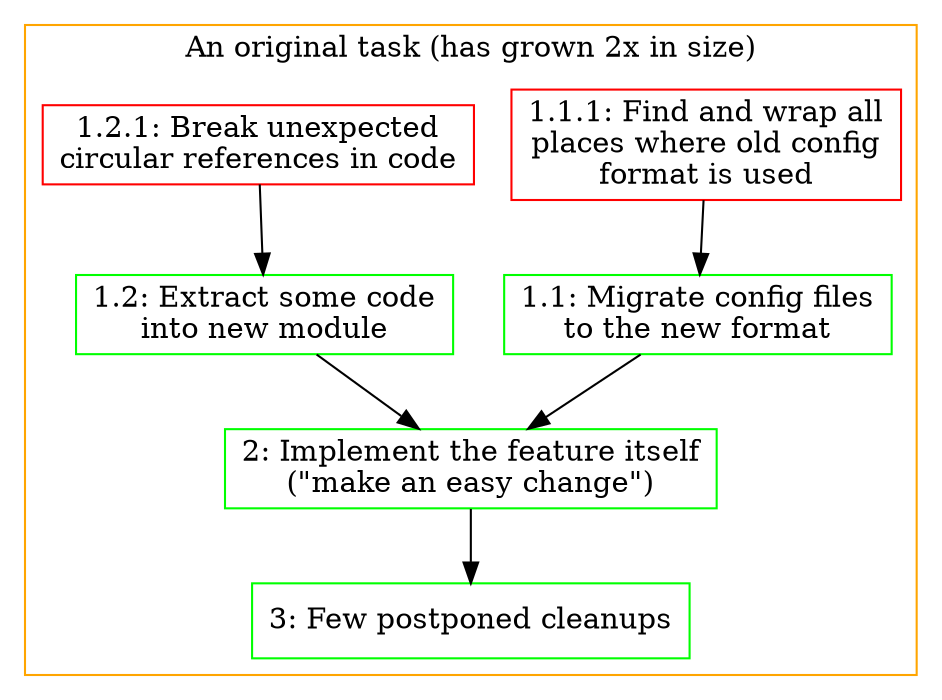 digraph g {
node [shape=box, color=green];
edge [color=black];
subgraph cluster_0 {
color=orange;
label = "An original task (has grown 2x in size)";

6 [label="1.1: Migrate config files
to the new format"];
7 [label="1.1.1: Find and wrap all
places where old config
format is used", color=red];

5 [label="1.2: Extract some code
into new module"];
8 [label="1.2.1: Break unexpected
circular references in code", color=red];
3 [label="2: Implement the feature itself
(&quot;make an easy change&quot;)"];
4 [label="3: Few postponed cleanups"];
3 -> 4;
5 -> 3;
6 -> 3;
7 -> 6;
8 -> 5;
}
}
